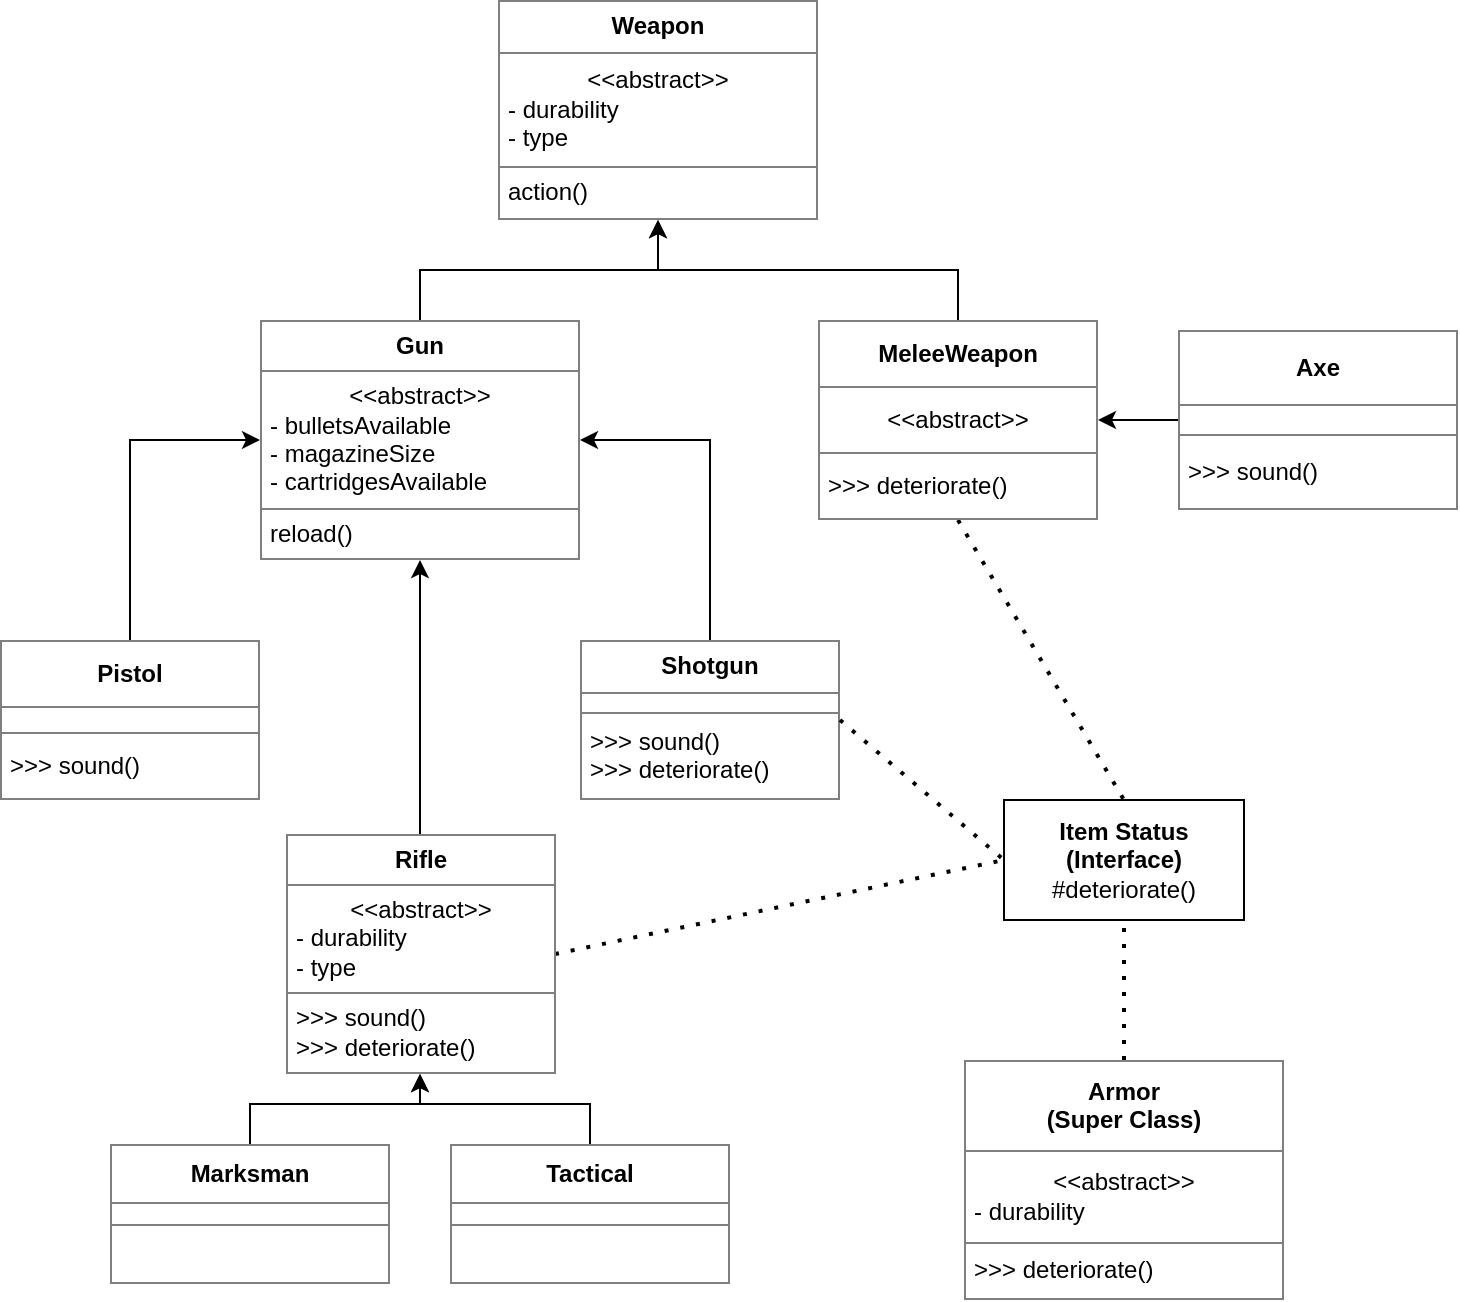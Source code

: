<mxfile version="16.6.6" type="github">
  <diagram id="R2lEEEUBdFMjLlhIrx00" name="Page-1">
    <mxGraphModel dx="1369" dy="620" grid="1" gridSize="10" guides="1" tooltips="1" connect="1" arrows="1" fold="1" page="1" pageScale="1" pageWidth="850" pageHeight="1100" math="0" shadow="0" extFonts="Permanent Marker^https://fonts.googleapis.com/css?family=Permanent+Marker">
      <root>
        <mxCell id="0" />
        <mxCell id="1" parent="0" />
        <mxCell id="RMPpi373Yn2uEKMOpAx1-3" value="&lt;table border=&quot;1&quot; width=&quot;100%&quot; cellpadding=&quot;4&quot; style=&quot;width: 100% ; height: 100% ; border-collapse: collapse&quot;&gt;&lt;tbody&gt;&lt;tr&gt;&lt;th align=&quot;center&quot;&gt;Weapon &lt;br&gt;&lt;/th&gt;&lt;/tr&gt;&lt;tr&gt;&lt;td&gt;&lt;div style=&quot;text-align: center&quot;&gt;&lt;span&gt;&amp;lt;&amp;lt;abstract&amp;gt;&amp;gt;&lt;/span&gt;&lt;/div&gt;- durability&lt;br&gt;- type&lt;/td&gt;&lt;/tr&gt;&lt;tr&gt;&lt;td&gt;action()&lt;/td&gt;&lt;/tr&gt;&lt;/tbody&gt;&lt;/table&gt;" style="text;html=1;strokeColor=none;fillColor=none;overflow=fill;" vertex="1" parent="1">
          <mxGeometry x="320" y="30" width="160" height="110" as="geometry" />
        </mxCell>
        <mxCell id="RMPpi373Yn2uEKMOpAx1-47" style="edgeStyle=none;shape=connector;rounded=0;orthogonalLoop=1;jettySize=auto;html=1;entryX=0.5;entryY=1;entryDx=0;entryDy=0;dashed=1;dashPattern=1 3;labelBackgroundColor=default;fontFamily=Helvetica;fontSize=11;fontColor=default;endArrow=none;strokeColor=default;strokeWidth=2;" edge="1" parent="1" source="RMPpi373Yn2uEKMOpAx1-4" target="RMPpi373Yn2uEKMOpAx1-23">
          <mxGeometry relative="1" as="geometry" />
        </mxCell>
        <mxCell id="RMPpi373Yn2uEKMOpAx1-4" value="&lt;table border=&quot;1&quot; width=&quot;100%&quot; cellpadding=&quot;4&quot; style=&quot;width: 100% ; height: 100% ; border-collapse: collapse&quot;&gt;&lt;tbody&gt;&lt;tr&gt;&lt;th align=&quot;center&quot;&gt;Armor&lt;br&gt;(Super Class)&lt;/th&gt;&lt;/tr&gt;&lt;tr&gt;&lt;td&gt;&lt;div style=&quot;text-align: center&quot;&gt;&lt;span&gt;&amp;lt;&amp;lt;abstract&amp;gt;&amp;gt;&lt;/span&gt;&lt;/div&gt;- durability&lt;br&gt;&lt;/td&gt;&lt;/tr&gt;&lt;tr&gt;&lt;td&gt;&amp;gt;&amp;gt;&amp;gt; deteriorate()&lt;/td&gt;&lt;/tr&gt;&lt;/tbody&gt;&lt;/table&gt;" style="text;html=1;strokeColor=none;fillColor=none;overflow=fill;" vertex="1" parent="1">
          <mxGeometry x="553" y="560" width="160" height="120" as="geometry" />
        </mxCell>
        <mxCell id="RMPpi373Yn2uEKMOpAx1-22" style="edgeStyle=orthogonalEdgeStyle;rounded=0;orthogonalLoop=1;jettySize=auto;html=1;exitX=0.5;exitY=1;exitDx=0;exitDy=0;" edge="1" parent="1">
          <mxGeometry relative="1" as="geometry">
            <mxPoint x="713" y="390" as="sourcePoint" />
            <mxPoint x="713" y="390" as="targetPoint" />
          </mxGeometry>
        </mxCell>
        <mxCell id="RMPpi373Yn2uEKMOpAx1-23" value="&lt;b&gt;Item Status&lt;br&gt;(Interface)&lt;/b&gt;&lt;br&gt;&lt;div style=&quot;text-align: left&quot;&gt;&lt;span&gt;#deteriorate()&lt;/span&gt;&lt;/div&gt;" style="rounded=0;whiteSpace=wrap;html=1;" vertex="1" parent="1">
          <mxGeometry x="573" y="430" width="120" height="60" as="geometry" />
        </mxCell>
        <mxCell id="RMPpi373Yn2uEKMOpAx1-34" style="edgeStyle=orthogonalEdgeStyle;rounded=0;orthogonalLoop=1;jettySize=auto;html=1;entryX=0.5;entryY=1;entryDx=0;entryDy=0;" edge="1" parent="1" source="RMPpi373Yn2uEKMOpAx1-24" target="RMPpi373Yn2uEKMOpAx1-3">
          <mxGeometry relative="1" as="geometry" />
        </mxCell>
        <mxCell id="RMPpi373Yn2uEKMOpAx1-24" value="&lt;table border=&quot;1&quot; width=&quot;100%&quot; cellpadding=&quot;4&quot; style=&quot;width: 100% ; height: 100% ; border-collapse: collapse&quot;&gt;&lt;tbody&gt;&lt;tr&gt;&lt;th align=&quot;center&quot;&gt;Gun&lt;br&gt;&lt;/th&gt;&lt;/tr&gt;&lt;tr&gt;&lt;td&gt;&lt;div style=&quot;text-align: center&quot;&gt;&lt;span&gt;&amp;lt;&amp;lt;abstract&amp;gt;&amp;gt;&lt;/span&gt;&lt;/div&gt;- bulletsAvailable&lt;br&gt;- magazineSize&lt;br&gt;- cartridgesAvailable&lt;/td&gt;&lt;/tr&gt;&lt;tr&gt;&lt;td&gt;reload()&lt;/td&gt;&lt;/tr&gt;&lt;/tbody&gt;&lt;/table&gt;" style="text;html=1;strokeColor=none;fillColor=none;overflow=fill;" vertex="1" parent="1">
          <mxGeometry x="201" y="190" width="160" height="120" as="geometry" />
        </mxCell>
        <mxCell id="RMPpi373Yn2uEKMOpAx1-42" style="edgeStyle=orthogonalEdgeStyle;rounded=0;orthogonalLoop=1;jettySize=auto;html=1;entryX=0.5;entryY=1;entryDx=0;entryDy=0;" edge="1" parent="1" source="RMPpi373Yn2uEKMOpAx1-25" target="RMPpi373Yn2uEKMOpAx1-3">
          <mxGeometry relative="1" as="geometry" />
        </mxCell>
        <mxCell id="RMPpi373Yn2uEKMOpAx1-49" style="edgeStyle=none;shape=connector;rounded=0;orthogonalLoop=1;jettySize=auto;html=1;entryX=0.5;entryY=0;entryDx=0;entryDy=0;dashed=1;dashPattern=1 3;labelBackgroundColor=default;fontFamily=Helvetica;fontSize=11;fontColor=default;endArrow=none;strokeColor=default;strokeWidth=2;exitX=0.5;exitY=1;exitDx=0;exitDy=0;" edge="1" parent="1" source="RMPpi373Yn2uEKMOpAx1-25" target="RMPpi373Yn2uEKMOpAx1-23">
          <mxGeometry relative="1" as="geometry" />
        </mxCell>
        <mxCell id="RMPpi373Yn2uEKMOpAx1-25" value="&lt;table border=&quot;1&quot; width=&quot;100%&quot; cellpadding=&quot;4&quot; style=&quot;width: 100% ; height: 100% ; border-collapse: collapse&quot;&gt;&lt;tbody&gt;&lt;tr&gt;&lt;th align=&quot;center&quot;&gt;MeleeWeapon&lt;br&gt;&lt;/th&gt;&lt;/tr&gt;&lt;tr&gt;&lt;td&gt;&lt;div style=&quot;text-align: center&quot;&gt;&lt;span&gt;&amp;lt;&amp;lt;abstract&amp;gt;&amp;gt;&lt;/span&gt;&lt;/div&gt;&lt;/td&gt;&lt;/tr&gt;&lt;tr&gt;&lt;td&gt;&amp;gt;&amp;gt;&amp;gt; deteriorate()&lt;br&gt;&lt;/td&gt;&lt;/tr&gt;&lt;/tbody&gt;&lt;/table&gt;" style="text;html=1;strokeColor=none;fillColor=none;overflow=fill;" vertex="1" parent="1">
          <mxGeometry x="480" y="190" width="140" height="100" as="geometry" />
        </mxCell>
        <mxCell id="RMPpi373Yn2uEKMOpAx1-36" style="edgeStyle=orthogonalEdgeStyle;rounded=0;orthogonalLoop=1;jettySize=auto;html=1;entryX=0.5;entryY=1;entryDx=0;entryDy=0;" edge="1" parent="1" source="RMPpi373Yn2uEKMOpAx1-26" target="RMPpi373Yn2uEKMOpAx1-24">
          <mxGeometry relative="1" as="geometry" />
        </mxCell>
        <mxCell id="RMPpi373Yn2uEKMOpAx1-48" style="edgeStyle=none;shape=connector;rounded=0;orthogonalLoop=1;jettySize=auto;html=1;entryX=0;entryY=0.5;entryDx=0;entryDy=0;dashed=1;dashPattern=1 3;labelBackgroundColor=default;fontFamily=Helvetica;fontSize=11;fontColor=default;endArrow=none;strokeColor=default;strokeWidth=2;exitX=1;exitY=0.5;exitDx=0;exitDy=0;" edge="1" parent="1" source="RMPpi373Yn2uEKMOpAx1-26" target="RMPpi373Yn2uEKMOpAx1-23">
          <mxGeometry relative="1" as="geometry" />
        </mxCell>
        <mxCell id="RMPpi373Yn2uEKMOpAx1-26" value="&lt;table border=&quot;1&quot; width=&quot;100%&quot; cellpadding=&quot;4&quot; style=&quot;width: 100% ; height: 100% ; border-collapse: collapse&quot;&gt;&lt;tbody&gt;&lt;tr&gt;&lt;th align=&quot;center&quot;&gt;Rifle&lt;/th&gt;&lt;/tr&gt;&lt;tr&gt;&lt;td&gt;&lt;div style=&quot;text-align: center&quot;&gt;&lt;span&gt;&amp;lt;&amp;lt;abstract&amp;gt;&amp;gt;&lt;/span&gt;&lt;/div&gt;- durability&lt;br&gt;- type&lt;/td&gt;&lt;/tr&gt;&lt;tr&gt;&lt;td&gt;&amp;gt;&amp;gt;&amp;gt; sound()&lt;br&gt;&amp;gt;&amp;gt;&amp;gt; deteriorate()&lt;br&gt;&lt;/td&gt;&lt;/tr&gt;&lt;/tbody&gt;&lt;/table&gt;" style="text;html=1;strokeColor=none;fillColor=none;overflow=fill;" vertex="1" parent="1">
          <mxGeometry x="213.5" y="447" width="135" height="120" as="geometry" />
        </mxCell>
        <mxCell id="RMPpi373Yn2uEKMOpAx1-63" style="edgeStyle=orthogonalEdgeStyle;shape=connector;rounded=0;orthogonalLoop=1;jettySize=auto;html=1;entryX=1;entryY=0.5;entryDx=0;entryDy=0;labelBackgroundColor=default;fontFamily=Helvetica;fontSize=11;fontColor=default;endArrow=classic;strokeColor=default;" edge="1" parent="1" source="RMPpi373Yn2uEKMOpAx1-27" target="RMPpi373Yn2uEKMOpAx1-24">
          <mxGeometry relative="1" as="geometry" />
        </mxCell>
        <mxCell id="RMPpi373Yn2uEKMOpAx1-27" value="&lt;table border=&quot;1&quot; width=&quot;100%&quot; cellpadding=&quot;4&quot; style=&quot;width: 100% ; height: 100% ; border-collapse: collapse&quot;&gt;&lt;tbody&gt;&lt;tr&gt;&lt;th align=&quot;center&quot;&gt;Shotgun&lt;/th&gt;&lt;/tr&gt;&lt;tr&gt;&lt;td&gt;&lt;div&gt;&lt;/div&gt;&lt;/td&gt;&lt;/tr&gt;&lt;tr&gt;&lt;td&gt;&amp;gt;&amp;gt;&amp;gt; sound()&lt;br&gt;&amp;gt;&amp;gt;&amp;gt; deteriorate()&lt;/td&gt;&lt;/tr&gt;&lt;/tbody&gt;&lt;/table&gt;" style="text;html=1;strokeColor=none;fillColor=none;overflow=fill;" vertex="1" parent="1">
          <mxGeometry x="361" y="350" width="130" height="80" as="geometry" />
        </mxCell>
        <mxCell id="RMPpi373Yn2uEKMOpAx1-62" style="edgeStyle=orthogonalEdgeStyle;shape=connector;rounded=0;orthogonalLoop=1;jettySize=auto;html=1;entryX=0;entryY=0.5;entryDx=0;entryDy=0;labelBackgroundColor=default;fontFamily=Helvetica;fontSize=11;fontColor=default;endArrow=classic;strokeColor=default;" edge="1" parent="1" source="RMPpi373Yn2uEKMOpAx1-28" target="RMPpi373Yn2uEKMOpAx1-24">
          <mxGeometry relative="1" as="geometry" />
        </mxCell>
        <mxCell id="RMPpi373Yn2uEKMOpAx1-28" value="&lt;table border=&quot;1&quot; width=&quot;100%&quot; cellpadding=&quot;4&quot; style=&quot;width: 100% ; height: 100% ; border-collapse: collapse&quot;&gt;&lt;tbody&gt;&lt;tr&gt;&lt;th align=&quot;center&quot;&gt;Pistol&lt;/th&gt;&lt;/tr&gt;&lt;tr&gt;&lt;td&gt;&lt;div&gt;&lt;/div&gt;&lt;/td&gt;&lt;/tr&gt;&lt;tr&gt;&lt;td&gt;&amp;gt;&amp;gt;&amp;gt; sound()&lt;/td&gt;&lt;/tr&gt;&lt;/tbody&gt;&lt;/table&gt;" style="text;html=1;strokeColor=none;fillColor=none;overflow=fill;" vertex="1" parent="1">
          <mxGeometry x="71" y="350" width="130" height="80" as="geometry" />
        </mxCell>
        <mxCell id="RMPpi373Yn2uEKMOpAx1-59" style="edgeStyle=orthogonalEdgeStyle;shape=connector;rounded=0;orthogonalLoop=1;jettySize=auto;html=1;labelBackgroundColor=default;fontFamily=Helvetica;fontSize=11;fontColor=default;endArrow=classic;strokeColor=default;" edge="1" parent="1" source="RMPpi373Yn2uEKMOpAx1-29" target="RMPpi373Yn2uEKMOpAx1-26">
          <mxGeometry relative="1" as="geometry" />
        </mxCell>
        <mxCell id="RMPpi373Yn2uEKMOpAx1-29" value="&lt;table border=&quot;1&quot; width=&quot;100%&quot; cellpadding=&quot;4&quot; style=&quot;width: 100% ; height: 100% ; border-collapse: collapse&quot;&gt;&lt;tbody&gt;&lt;tr&gt;&lt;th align=&quot;center&quot;&gt;Marksman&lt;/th&gt;&lt;/tr&gt;&lt;tr&gt;&lt;td&gt;&lt;div&gt;&lt;/div&gt;&lt;/td&gt;&lt;/tr&gt;&lt;tr&gt;&lt;td&gt;&lt;br&gt;&lt;/td&gt;&lt;/tr&gt;&lt;/tbody&gt;&lt;/table&gt;" style="text;html=1;strokeColor=none;fillColor=none;overflow=fill;" vertex="1" parent="1">
          <mxGeometry x="126" y="602" width="140" height="70" as="geometry" />
        </mxCell>
        <mxCell id="RMPpi373Yn2uEKMOpAx1-60" style="edgeStyle=orthogonalEdgeStyle;shape=connector;rounded=0;orthogonalLoop=1;jettySize=auto;html=1;entryX=0.5;entryY=1;entryDx=0;entryDy=0;labelBackgroundColor=default;fontFamily=Helvetica;fontSize=11;fontColor=default;endArrow=classic;strokeColor=default;" edge="1" parent="1" source="RMPpi373Yn2uEKMOpAx1-30" target="RMPpi373Yn2uEKMOpAx1-26">
          <mxGeometry relative="1" as="geometry" />
        </mxCell>
        <mxCell id="RMPpi373Yn2uEKMOpAx1-30" value="&lt;table border=&quot;1&quot; width=&quot;100%&quot; cellpadding=&quot;4&quot; style=&quot;width: 100% ; height: 100% ; border-collapse: collapse&quot;&gt;&lt;tbody&gt;&lt;tr&gt;&lt;th align=&quot;center&quot;&gt;Tactical&lt;/th&gt;&lt;/tr&gt;&lt;tr&gt;&lt;td&gt;&lt;div&gt;&lt;/div&gt;&lt;/td&gt;&lt;/tr&gt;&lt;tr&gt;&lt;td&gt;&lt;br&gt;&lt;/td&gt;&lt;/tr&gt;&lt;/tbody&gt;&lt;/table&gt;" style="text;html=1;strokeColor=none;fillColor=none;overflow=fill;" vertex="1" parent="1">
          <mxGeometry x="296" y="602" width="140" height="70" as="geometry" />
        </mxCell>
        <mxCell id="RMPpi373Yn2uEKMOpAx1-43" value="" style="edgeStyle=orthogonalEdgeStyle;rounded=0;orthogonalLoop=1;jettySize=auto;html=1;" edge="1" parent="1" source="RMPpi373Yn2uEKMOpAx1-31" target="RMPpi373Yn2uEKMOpAx1-25">
          <mxGeometry relative="1" as="geometry" />
        </mxCell>
        <mxCell id="RMPpi373Yn2uEKMOpAx1-31" value="&lt;table border=&quot;1&quot; width=&quot;100%&quot; cellpadding=&quot;4&quot; style=&quot;width: 100% ; height: 100% ; border-collapse: collapse&quot;&gt;&lt;tbody&gt;&lt;tr&gt;&lt;th align=&quot;center&quot;&gt;Axe&lt;br&gt;&lt;/th&gt;&lt;/tr&gt;&lt;tr&gt;&lt;td&gt;&lt;div&gt;&lt;/div&gt;&lt;/td&gt;&lt;/tr&gt;&lt;tr&gt;&lt;td&gt;&amp;gt;&amp;gt;&amp;gt; sound()&lt;/td&gt;&lt;/tr&gt;&lt;/tbody&gt;&lt;/table&gt;" style="text;html=1;strokeColor=none;fillColor=none;overflow=fill;" vertex="1" parent="1">
          <mxGeometry x="660" y="195" width="140" height="90" as="geometry" />
        </mxCell>
        <mxCell id="RMPpi373Yn2uEKMOpAx1-45" value="" style="endArrow=none;dashed=1;html=1;dashPattern=1 3;strokeWidth=2;rounded=0;exitX=1;exitY=0.5;exitDx=0;exitDy=0;entryX=0;entryY=0.5;entryDx=0;entryDy=0;" edge="1" parent="1" source="RMPpi373Yn2uEKMOpAx1-27" target="RMPpi373Yn2uEKMOpAx1-23">
          <mxGeometry width="50" height="50" relative="1" as="geometry">
            <mxPoint x="553" y="530" as="sourcePoint" />
            <mxPoint x="603" y="480" as="targetPoint" />
          </mxGeometry>
        </mxCell>
      </root>
    </mxGraphModel>
  </diagram>
</mxfile>
